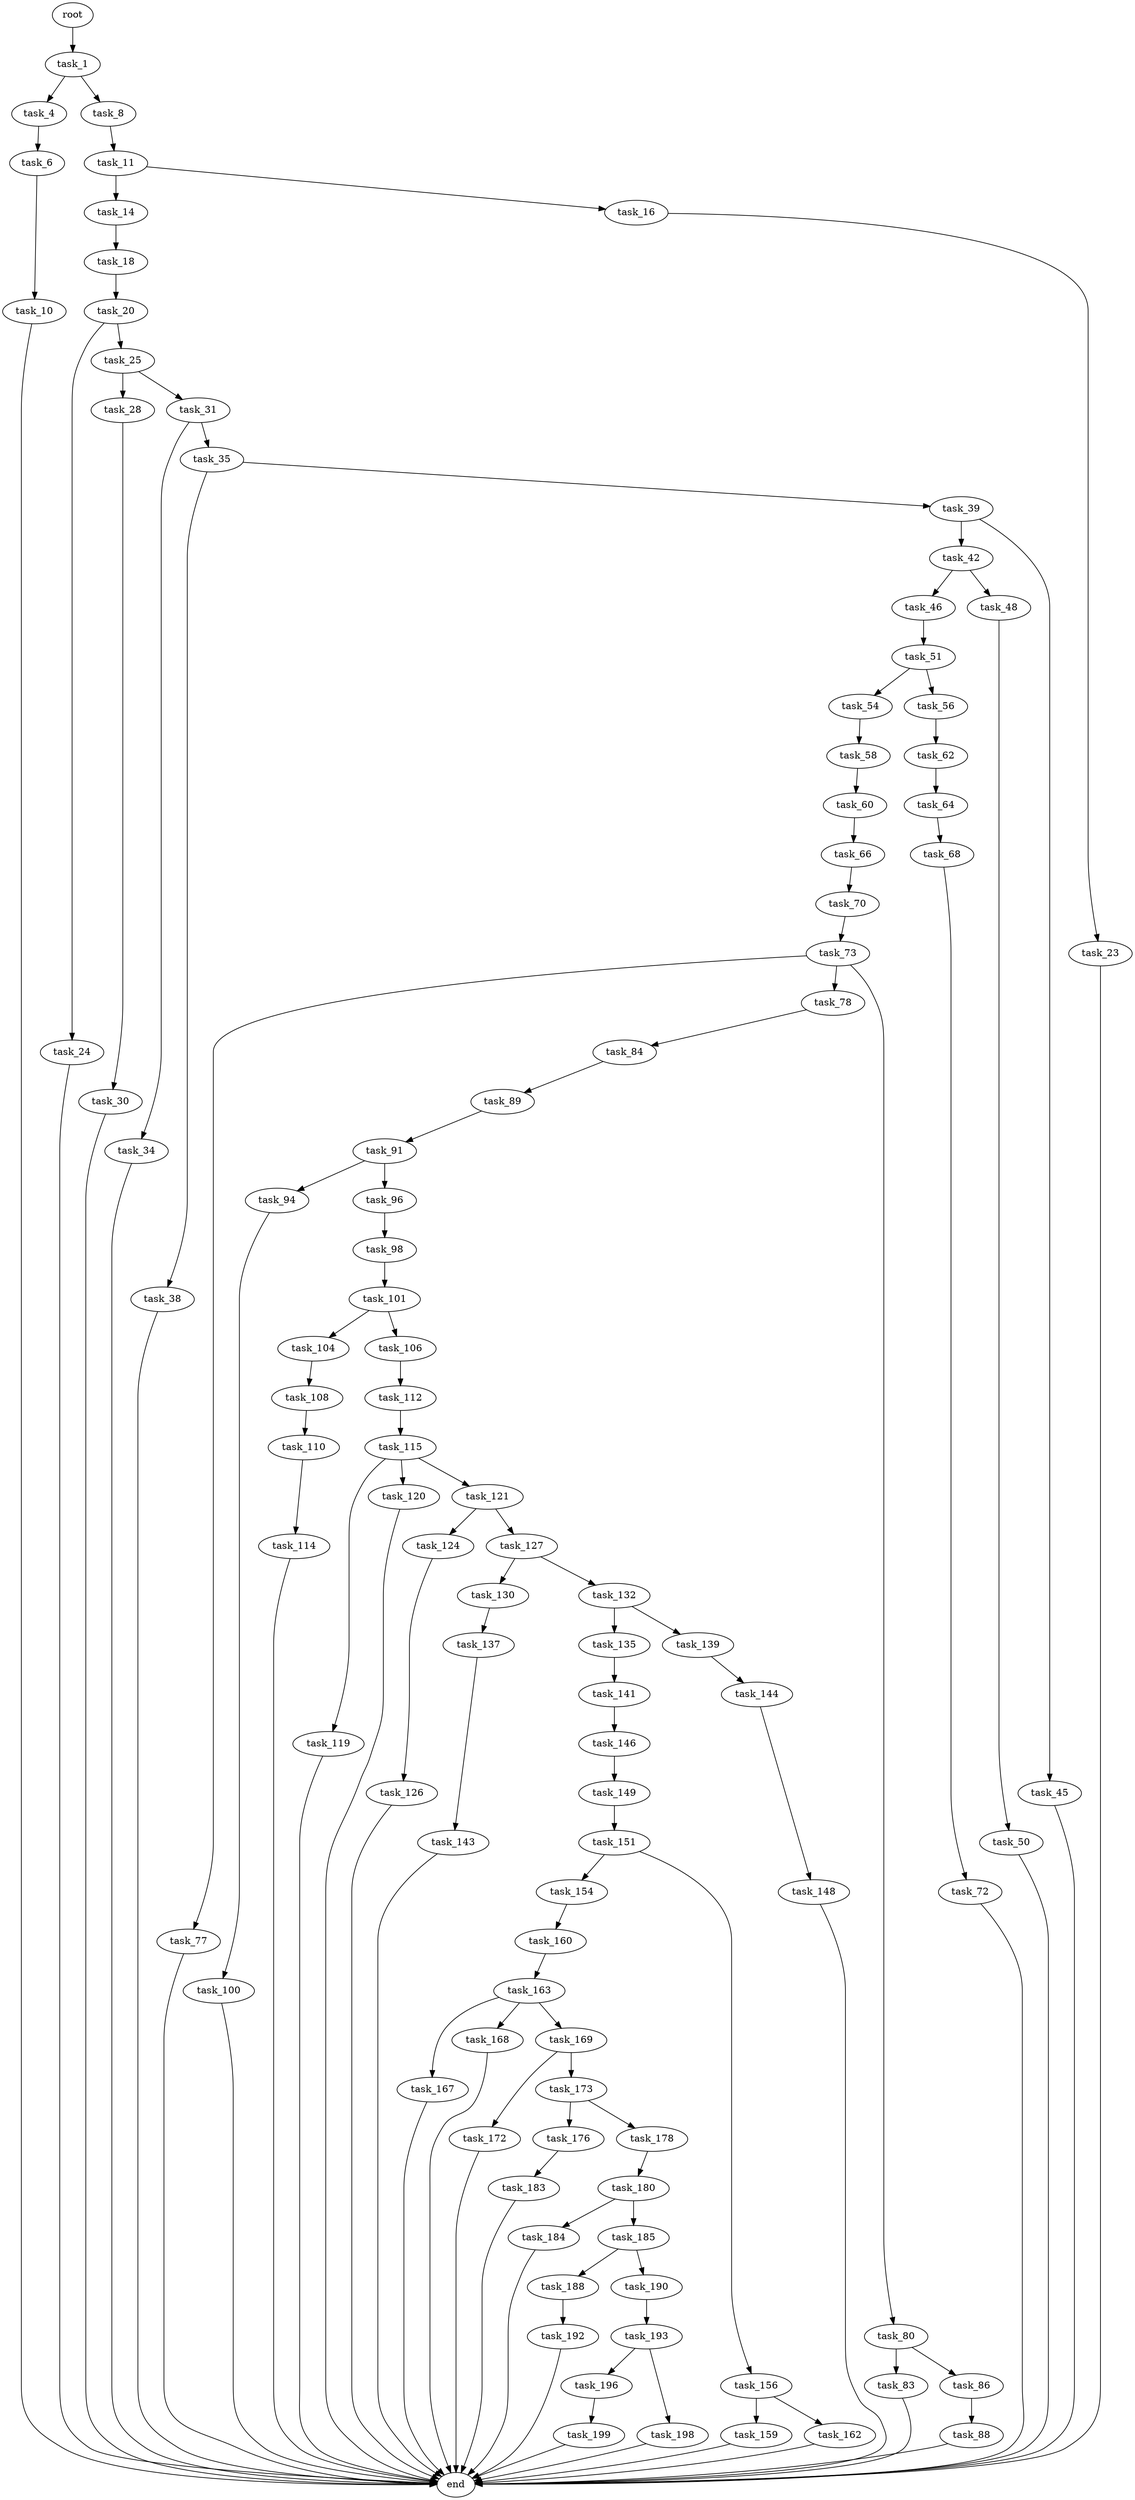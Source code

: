 digraph G {
  root [size="0.000000"];
  task_1 [size="8683149811.000000"];
  task_4 [size="231928233984.000000"];
  task_8 [size="19406204708.000000"];
  task_6 [size="10298006503.000000"];
  task_10 [size="995297642.000000"];
  task_11 [size="782757789696.000000"];
  end [size="0.000000"];
  task_14 [size="27888759751.000000"];
  task_16 [size="8589934592.000000"];
  task_18 [size="1097377821.000000"];
  task_23 [size="782757789696.000000"];
  task_20 [size="10019585823.000000"];
  task_24 [size="549755813888.000000"];
  task_25 [size="44666000327.000000"];
  task_28 [size="68719476736.000000"];
  task_31 [size="344467190398.000000"];
  task_30 [size="219394454127.000000"];
  task_34 [size="5537834591.000000"];
  task_35 [size="782757789696.000000"];
  task_38 [size="217617805411.000000"];
  task_39 [size="368293445632.000000"];
  task_42 [size="782757789696.000000"];
  task_45 [size="204389325504.000000"];
  task_46 [size="598775712537.000000"];
  task_48 [size="151426945592.000000"];
  task_51 [size="537400165952.000000"];
  task_50 [size="2656186563.000000"];
  task_54 [size="647935615704.000000"];
  task_56 [size="782757789696.000000"];
  task_58 [size="419884850058.000000"];
  task_62 [size="36600398041.000000"];
  task_60 [size="134217728000.000000"];
  task_66 [size="111286086012.000000"];
  task_64 [size="12200460936.000000"];
  task_68 [size="1209076727853.000000"];
  task_70 [size="447634642025.000000"];
  task_72 [size="134217728000.000000"];
  task_73 [size="25564857834.000000"];
  task_77 [size="287244621808.000000"];
  task_78 [size="782757789696.000000"];
  task_80 [size="37117112865.000000"];
  task_84 [size="2975437011.000000"];
  task_83 [size="549755813888.000000"];
  task_86 [size="319355093888.000000"];
  task_89 [size="2187168325.000000"];
  task_88 [size="205848926370.000000"];
  task_91 [size="8485705850.000000"];
  task_94 [size="671358058110.000000"];
  task_96 [size="1370728677877.000000"];
  task_100 [size="59074689698.000000"];
  task_98 [size="9351680190.000000"];
  task_101 [size="1900631070.000000"];
  task_104 [size="724487386272.000000"];
  task_106 [size="28991029248.000000"];
  task_108 [size="782757789696.000000"];
  task_112 [size="68719476736.000000"];
  task_110 [size="368293445632.000000"];
  task_114 [size="134217728000.000000"];
  task_115 [size="549755813888.000000"];
  task_119 [size="892616419833.000000"];
  task_120 [size="6934499956.000000"];
  task_121 [size="1227248930089.000000"];
  task_124 [size="782757789696.000000"];
  task_127 [size="343154410248.000000"];
  task_126 [size="5886712578.000000"];
  task_130 [size="821924722563.000000"];
  task_132 [size="948425777618.000000"];
  task_137 [size="368293445632.000000"];
  task_135 [size="782757789696.000000"];
  task_139 [size="782757789696.000000"];
  task_141 [size="103653579499.000000"];
  task_143 [size="52092461406.000000"];
  task_144 [size="1697411568.000000"];
  task_146 [size="475898946337.000000"];
  task_148 [size="368293445632.000000"];
  task_149 [size="43572027281.000000"];
  task_151 [size="19937586534.000000"];
  task_154 [size="2065277815.000000"];
  task_156 [size="2043798099.000000"];
  task_160 [size="26262720272.000000"];
  task_159 [size="782757789696.000000"];
  task_162 [size="219924717406.000000"];
  task_163 [size="33430525064.000000"];
  task_167 [size="1073741824000.000000"];
  task_168 [size="231928233984.000000"];
  task_169 [size="1212118320.000000"];
  task_172 [size="495009743240.000000"];
  task_173 [size="7751886047.000000"];
  task_176 [size="551445116936.000000"];
  task_178 [size="28991029248.000000"];
  task_183 [size="1073741824000.000000"];
  task_180 [size="8589934592.000000"];
  task_184 [size="231928233984.000000"];
  task_185 [size="782757789696.000000"];
  task_188 [size="31243154786.000000"];
  task_190 [size="782757789696.000000"];
  task_192 [size="526992769602.000000"];
  task_193 [size="2129074159.000000"];
  task_196 [size="1273083232.000000"];
  task_198 [size="24192920913.000000"];
  task_199 [size="368293445632.000000"];

  root -> task_1 [size="1.000000"];
  task_1 -> task_4 [size="411041792.000000"];
  task_1 -> task_8 [size="411041792.000000"];
  task_4 -> task_6 [size="301989888.000000"];
  task_8 -> task_11 [size="33554432.000000"];
  task_6 -> task_10 [size="209715200.000000"];
  task_10 -> end [size="1.000000"];
  task_11 -> task_14 [size="679477248.000000"];
  task_11 -> task_16 [size="679477248.000000"];
  task_14 -> task_18 [size="679477248.000000"];
  task_16 -> task_23 [size="33554432.000000"];
  task_18 -> task_20 [size="33554432.000000"];
  task_23 -> end [size="1.000000"];
  task_20 -> task_24 [size="209715200.000000"];
  task_20 -> task_25 [size="209715200.000000"];
  task_24 -> end [size="1.000000"];
  task_25 -> task_28 [size="33554432.000000"];
  task_25 -> task_31 [size="33554432.000000"];
  task_28 -> task_30 [size="134217728.000000"];
  task_31 -> task_34 [size="301989888.000000"];
  task_31 -> task_35 [size="301989888.000000"];
  task_30 -> end [size="1.000000"];
  task_34 -> end [size="1.000000"];
  task_35 -> task_38 [size="679477248.000000"];
  task_35 -> task_39 [size="679477248.000000"];
  task_38 -> end [size="1.000000"];
  task_39 -> task_42 [size="411041792.000000"];
  task_39 -> task_45 [size="411041792.000000"];
  task_42 -> task_46 [size="679477248.000000"];
  task_42 -> task_48 [size="679477248.000000"];
  task_45 -> end [size="1.000000"];
  task_46 -> task_51 [size="679477248.000000"];
  task_48 -> task_50 [size="536870912.000000"];
  task_51 -> task_54 [size="536870912.000000"];
  task_51 -> task_56 [size="536870912.000000"];
  task_50 -> end [size="1.000000"];
  task_54 -> task_58 [size="536870912.000000"];
  task_56 -> task_62 [size="679477248.000000"];
  task_58 -> task_60 [size="679477248.000000"];
  task_62 -> task_64 [size="838860800.000000"];
  task_60 -> task_66 [size="209715200.000000"];
  task_66 -> task_70 [size="134217728.000000"];
  task_64 -> task_68 [size="209715200.000000"];
  task_68 -> task_72 [size="838860800.000000"];
  task_70 -> task_73 [size="411041792.000000"];
  task_72 -> end [size="1.000000"];
  task_73 -> task_77 [size="838860800.000000"];
  task_73 -> task_78 [size="838860800.000000"];
  task_73 -> task_80 [size="838860800.000000"];
  task_77 -> end [size="1.000000"];
  task_78 -> task_84 [size="679477248.000000"];
  task_80 -> task_83 [size="33554432.000000"];
  task_80 -> task_86 [size="33554432.000000"];
  task_84 -> task_89 [size="134217728.000000"];
  task_83 -> end [size="1.000000"];
  task_86 -> task_88 [size="411041792.000000"];
  task_89 -> task_91 [size="75497472.000000"];
  task_88 -> end [size="1.000000"];
  task_91 -> task_94 [size="33554432.000000"];
  task_91 -> task_96 [size="33554432.000000"];
  task_94 -> task_100 [size="838860800.000000"];
  task_96 -> task_98 [size="838860800.000000"];
  task_100 -> end [size="1.000000"];
  task_98 -> task_101 [size="33554432.000000"];
  task_101 -> task_104 [size="33554432.000000"];
  task_101 -> task_106 [size="33554432.000000"];
  task_104 -> task_108 [size="536870912.000000"];
  task_106 -> task_112 [size="75497472.000000"];
  task_108 -> task_110 [size="679477248.000000"];
  task_112 -> task_115 [size="134217728.000000"];
  task_110 -> task_114 [size="411041792.000000"];
  task_114 -> end [size="1.000000"];
  task_115 -> task_119 [size="536870912.000000"];
  task_115 -> task_120 [size="536870912.000000"];
  task_115 -> task_121 [size="536870912.000000"];
  task_119 -> end [size="1.000000"];
  task_120 -> end [size="1.000000"];
  task_121 -> task_124 [size="838860800.000000"];
  task_121 -> task_127 [size="838860800.000000"];
  task_124 -> task_126 [size="679477248.000000"];
  task_127 -> task_130 [size="536870912.000000"];
  task_127 -> task_132 [size="536870912.000000"];
  task_126 -> end [size="1.000000"];
  task_130 -> task_137 [size="679477248.000000"];
  task_132 -> task_135 [size="838860800.000000"];
  task_132 -> task_139 [size="838860800.000000"];
  task_137 -> task_143 [size="411041792.000000"];
  task_135 -> task_141 [size="679477248.000000"];
  task_139 -> task_144 [size="679477248.000000"];
  task_141 -> task_146 [size="75497472.000000"];
  task_143 -> end [size="1.000000"];
  task_144 -> task_148 [size="33554432.000000"];
  task_146 -> task_149 [size="411041792.000000"];
  task_148 -> end [size="1.000000"];
  task_149 -> task_151 [size="838860800.000000"];
  task_151 -> task_154 [size="838860800.000000"];
  task_151 -> task_156 [size="838860800.000000"];
  task_154 -> task_160 [size="33554432.000000"];
  task_156 -> task_159 [size="75497472.000000"];
  task_156 -> task_162 [size="75497472.000000"];
  task_160 -> task_163 [size="75497472.000000"];
  task_159 -> end [size="1.000000"];
  task_162 -> end [size="1.000000"];
  task_163 -> task_167 [size="679477248.000000"];
  task_163 -> task_168 [size="679477248.000000"];
  task_163 -> task_169 [size="679477248.000000"];
  task_167 -> end [size="1.000000"];
  task_168 -> end [size="1.000000"];
  task_169 -> task_172 [size="33554432.000000"];
  task_169 -> task_173 [size="33554432.000000"];
  task_172 -> end [size="1.000000"];
  task_173 -> task_176 [size="209715200.000000"];
  task_173 -> task_178 [size="209715200.000000"];
  task_176 -> task_183 [size="679477248.000000"];
  task_178 -> task_180 [size="75497472.000000"];
  task_183 -> end [size="1.000000"];
  task_180 -> task_184 [size="33554432.000000"];
  task_180 -> task_185 [size="33554432.000000"];
  task_184 -> end [size="1.000000"];
  task_185 -> task_188 [size="679477248.000000"];
  task_185 -> task_190 [size="679477248.000000"];
  task_188 -> task_192 [size="536870912.000000"];
  task_190 -> task_193 [size="679477248.000000"];
  task_192 -> end [size="1.000000"];
  task_193 -> task_196 [size="33554432.000000"];
  task_193 -> task_198 [size="33554432.000000"];
  task_196 -> task_199 [size="33554432.000000"];
  task_198 -> end [size="1.000000"];
  task_199 -> end [size="1.000000"];
}
